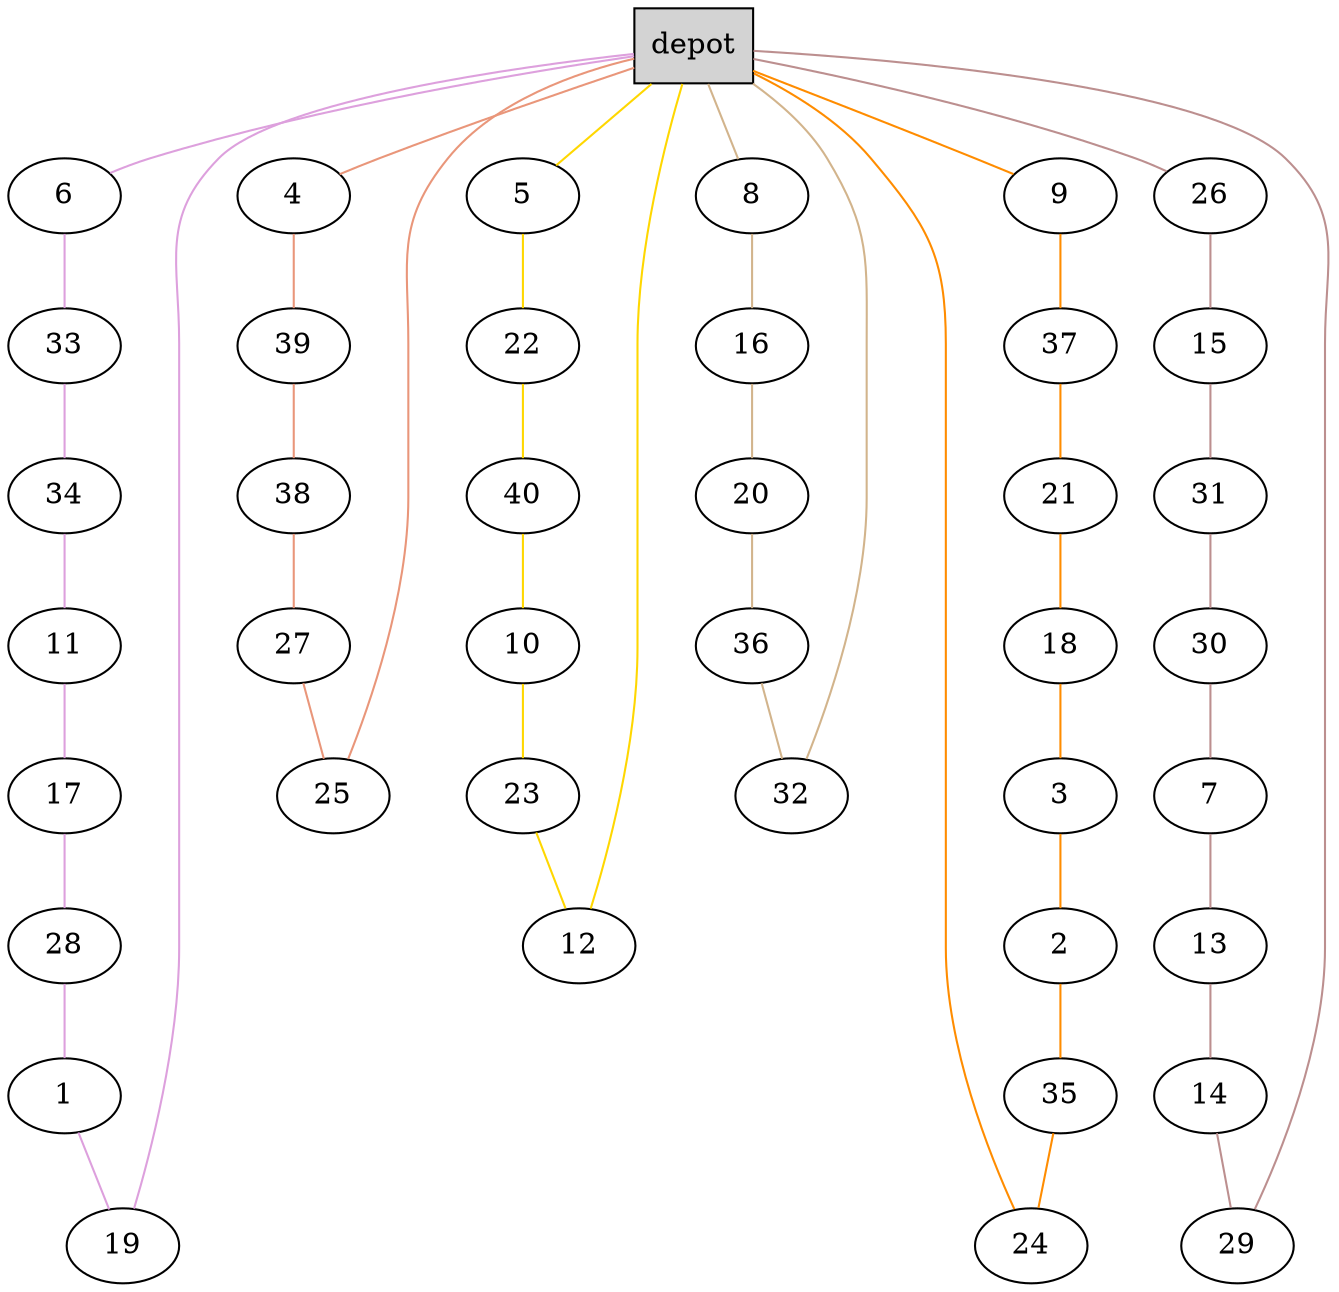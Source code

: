 graph G {
  0[shape = box, label = "depot", style = filled ];
  4[shape = ellipse];
  "0"--"4"[color = darksalmon];
  39[shape = ellipse];
  "4"--"39"[color = darksalmon];
  38[shape = ellipse];
  "39"--"38"[color = darksalmon];
  27[shape = ellipse];
  "38"--"27"[color = darksalmon];
  25[shape = ellipse];
  "27"--"25"[color = darksalmon];
  "25"--"0"[color = darksalmon];
  5[shape = ellipse];
  "0"--"5"[color = gold];
  22[shape = ellipse];
  "5"--"22"[color = gold];
  40[shape = ellipse];
  "22"--"40"[color = gold];
  10[shape = ellipse];
  "40"--"10"[color = gold];
  23[shape = ellipse];
  "10"--"23"[color = gold];
  12[shape = ellipse];
  "23"--"12"[color = gold];
  "12"--"0"[color = gold];
  6[shape = ellipse];
  "0"--"6"[color = plum];
  33[shape = ellipse];
  "6"--"33"[color = plum];
  34[shape = ellipse];
  "33"--"34"[color = plum];
  11[shape = ellipse];
  "34"--"11"[color = plum];
  17[shape = ellipse];
  "11"--"17"[color = plum];
  28[shape = ellipse];
  "17"--"28"[color = plum];
  1[shape = ellipse];
  "28"--"1"[color = plum];
  19[shape = ellipse];
  "1"--"19"[color = plum];
  "19"--"0"[color = plum];
  8[shape = ellipse];
  "0"--"8"[color = tan];
  16[shape = ellipse];
  "8"--"16"[color = tan];
  20[shape = ellipse];
  "16"--"20"[color = tan];
  36[shape = ellipse];
  "20"--"36"[color = tan];
  32[shape = ellipse];
  "36"--"32"[color = tan];
  "32"--"0"[color = tan];
  9[shape = ellipse];
  "0"--"9"[color = darkorange];
  37[shape = ellipse];
  "9"--"37"[color = darkorange];
  21[shape = ellipse];
  "37"--"21"[color = darkorange];
  18[shape = ellipse];
  "21"--"18"[color = darkorange];
  3[shape = ellipse];
  "18"--"3"[color = darkorange];
  2[shape = ellipse];
  "3"--"2"[color = darkorange];
  35[shape = ellipse];
  "2"--"35"[color = darkorange];
  24[shape = ellipse];
  "35"--"24"[color = darkorange];
  "24"--"0"[color = darkorange];
  26[shape = ellipse];
  "0"--"26"[color = rosybrown];
  15[shape = ellipse];
  "26"--"15"[color = rosybrown];
  31[shape = ellipse];
  "15"--"31"[color = rosybrown];
  30[shape = ellipse];
  "31"--"30"[color = rosybrown];
  7[shape = ellipse];
  "30"--"7"[color = rosybrown];
  13[shape = ellipse];
  "7"--"13"[color = rosybrown];
  14[shape = ellipse];
  "13"--"14"[color = rosybrown];
  29[shape = ellipse];
  "14"--"29"[color = rosybrown];
  "29"--"0"[color = rosybrown];
}

